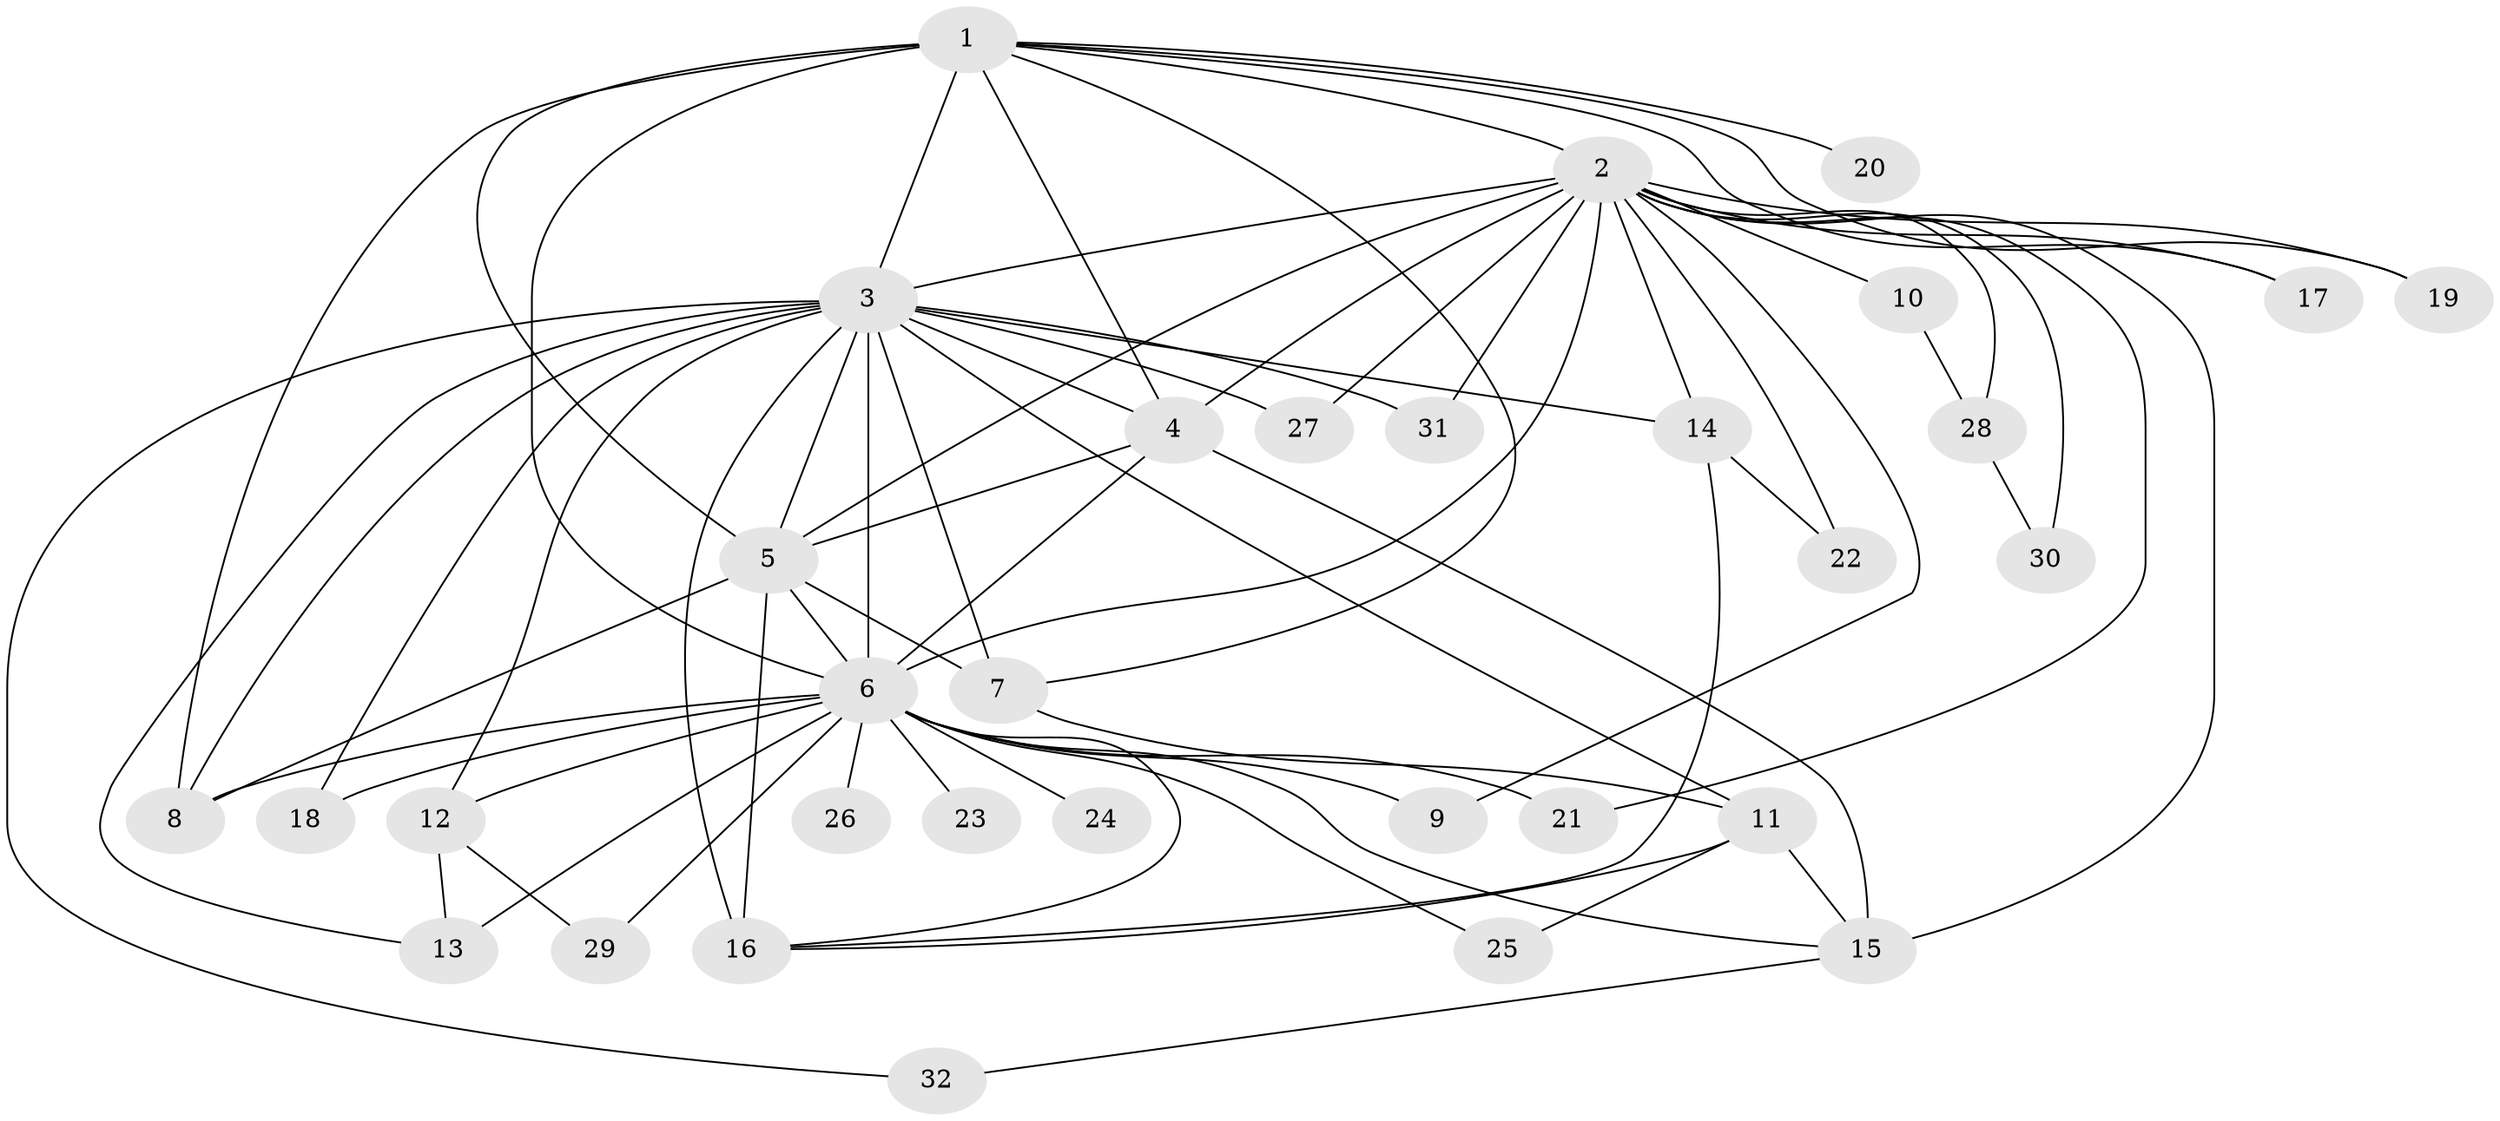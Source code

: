// original degree distribution, {18: 0.015625, 15: 0.015625, 17: 0.03125, 14: 0.015625, 19: 0.015625, 21: 0.015625, 26: 0.015625, 11: 0.015625, 13: 0.015625, 3: 0.203125, 2: 0.5625, 7: 0.015625, 4: 0.046875, 5: 0.015625}
// Generated by graph-tools (version 1.1) at 2025/35/03/09/25 02:35:00]
// undirected, 32 vertices, 71 edges
graph export_dot {
graph [start="1"]
  node [color=gray90,style=filled];
  1;
  2;
  3;
  4;
  5;
  6;
  7;
  8;
  9;
  10;
  11;
  12;
  13;
  14;
  15;
  16;
  17;
  18;
  19;
  20;
  21;
  22;
  23;
  24;
  25;
  26;
  27;
  28;
  29;
  30;
  31;
  32;
  1 -- 2 [weight=2.0];
  1 -- 3 [weight=3.0];
  1 -- 4 [weight=2.0];
  1 -- 5 [weight=1.0];
  1 -- 6 [weight=2.0];
  1 -- 7 [weight=1.0];
  1 -- 8 [weight=2.0];
  1 -- 17 [weight=1.0];
  1 -- 19 [weight=2.0];
  1 -- 20 [weight=1.0];
  2 -- 3 [weight=4.0];
  2 -- 4 [weight=4.0];
  2 -- 5 [weight=2.0];
  2 -- 6 [weight=4.0];
  2 -- 9 [weight=1.0];
  2 -- 10 [weight=1.0];
  2 -- 14 [weight=1.0];
  2 -- 15 [weight=1.0];
  2 -- 17 [weight=1.0];
  2 -- 19 [weight=1.0];
  2 -- 21 [weight=2.0];
  2 -- 22 [weight=2.0];
  2 -- 27 [weight=1.0];
  2 -- 28 [weight=1.0];
  2 -- 30 [weight=1.0];
  2 -- 31 [weight=1.0];
  3 -- 4 [weight=4.0];
  3 -- 5 [weight=3.0];
  3 -- 6 [weight=4.0];
  3 -- 7 [weight=1.0];
  3 -- 8 [weight=1.0];
  3 -- 11 [weight=1.0];
  3 -- 12 [weight=1.0];
  3 -- 13 [weight=1.0];
  3 -- 14 [weight=1.0];
  3 -- 16 [weight=1.0];
  3 -- 18 [weight=1.0];
  3 -- 27 [weight=1.0];
  3 -- 31 [weight=1.0];
  3 -- 32 [weight=1.0];
  4 -- 5 [weight=2.0];
  4 -- 6 [weight=4.0];
  4 -- 15 [weight=5.0];
  5 -- 6 [weight=2.0];
  5 -- 7 [weight=2.0];
  5 -- 8 [weight=2.0];
  5 -- 16 [weight=5.0];
  6 -- 8 [weight=2.0];
  6 -- 9 [weight=1.0];
  6 -- 12 [weight=1.0];
  6 -- 13 [weight=2.0];
  6 -- 15 [weight=1.0];
  6 -- 16 [weight=1.0];
  6 -- 18 [weight=1.0];
  6 -- 21 [weight=2.0];
  6 -- 23 [weight=1.0];
  6 -- 24 [weight=1.0];
  6 -- 25 [weight=1.0];
  6 -- 26 [weight=1.0];
  6 -- 29 [weight=1.0];
  7 -- 11 [weight=1.0];
  10 -- 28 [weight=1.0];
  11 -- 15 [weight=1.0];
  11 -- 16 [weight=2.0];
  11 -- 25 [weight=1.0];
  12 -- 13 [weight=1.0];
  12 -- 29 [weight=1.0];
  14 -- 16 [weight=1.0];
  14 -- 22 [weight=1.0];
  15 -- 32 [weight=1.0];
  28 -- 30 [weight=1.0];
}
